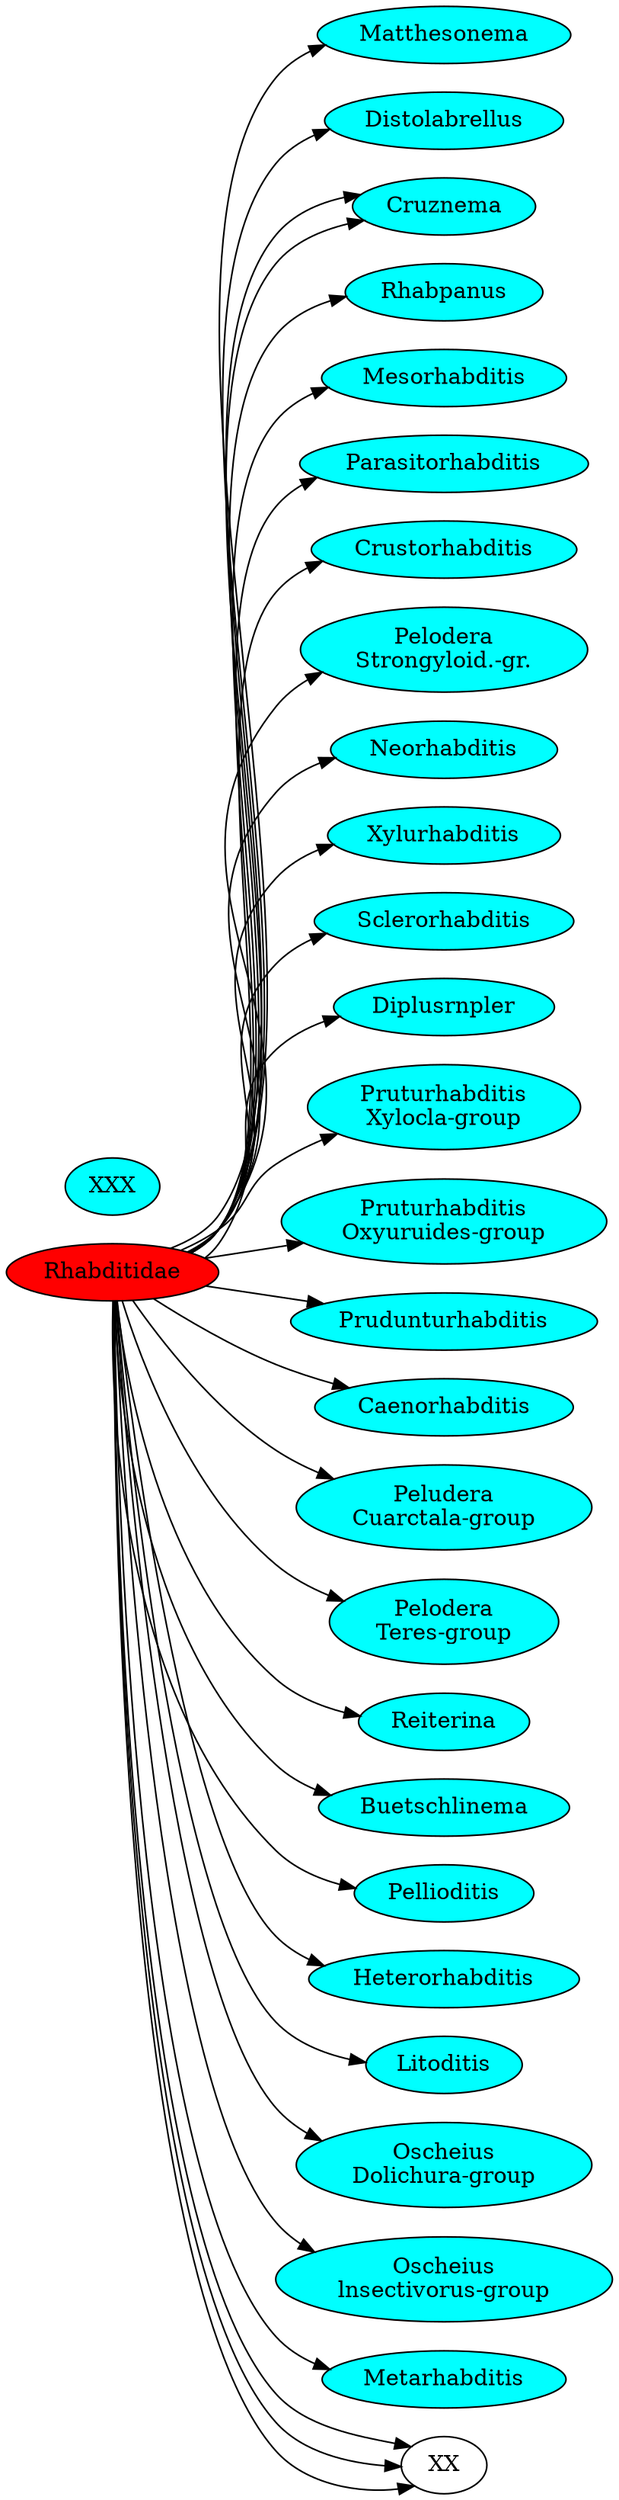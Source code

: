 // FOO
digraph "Nematoda Key" {
	graph [rankdir=LR]
	001 [label=Rhabditidae fillcolor=red style=filled]
	A [label=Matthesonema fillcolor=aqua style=filled]
	001 -> A
	B [label=Distolabrellus fillcolor=aqua style=filled]
	001 -> B
	C [label=Teratorhabditis fillcolor=aqua style=filled]
	001 -> C
	C [label=Cruznema fillcolor=aqua style=filled]
	001 -> C
	E [label=Rhabpanus fillcolor=aqua style=filled]
	001 -> E
	F [label=Mesorhabditis fillcolor=aqua style=filled]
	001 -> F
	G [label=Parasitorhabditis fillcolor=aqua style=filled]
	001 -> G
	H [label=Crustorhabditis fillcolor=aqua style=filled]
	001 -> H
	I [label="Pelodera
Strongyloid.-gr." fillcolor=aqua style=filled]
	001 -> I
	A1 [label=Neorhabditis fillcolor=aqua style=filled]
	001 -> A1
	B1 [label=Xylurhabditis fillcolor=aqua style=filled]
	001 -> B1
	C1 [label=Sclerorhabditis fillcolor=aqua style=filled]
	001 -> C1
	D1 [label=Diplusrnpler fillcolor=aqua style=filled]
	001 -> D1
	E1 [label="Pruturhabditis
Xylocla-group" fillcolor=aqua style=filled]
	001 -> E1
	F1 [label="Pruturhabditis
Oxyuruides-group" fillcolor=aqua style=filled]
	001 -> F1
	G1 [label=Prudunturhabditis fillcolor=aqua style=filled]
	001 -> G1
	H1 [label=Caenorhabditis fillcolor=aqua style=filled]
	001 -> H1
	I1 [label="Peludera
Cuarctala-group" fillcolor=aqua style=filled]
	001 -> I1
	A2 [label="Pelodera
Teres-group" fillcolor=aqua style=filled]
	001 -> A2
	B2 [label=Reiterina fillcolor=aqua style=filled]
	001 -> B2
	C2 [label=Buetschlinema fillcolor=aqua style=filled]
	001 -> C2
	D2 [label=Pellioditis fillcolor=aqua style=filled]
	001 -> D2
	E2 [label=Heterorhabditis fillcolor=aqua style=filled]
	001 -> E2
	F2 [label=Litoditis fillcolor=aqua style=filled]
	001 -> F2
	G2 [label="Oscheius
Dolichura-group" fillcolor=aqua style=filled]
	001 -> G2
	H2 [label="Oscheius
lnsectivorus-group" fillcolor=aqua style=filled]
	001 -> H2
	I2 [label=Metarhabditis fillcolor=aqua style=filled]
	001 -> I2
	X [label=XXX fillcolor=aqua style=filled]
	001 -> XX
	X [label=XXX fillcolor=aqua style=filled]
	001 -> XX
	X [label=XXX fillcolor=aqua style=filled]
	001 -> XX
}
